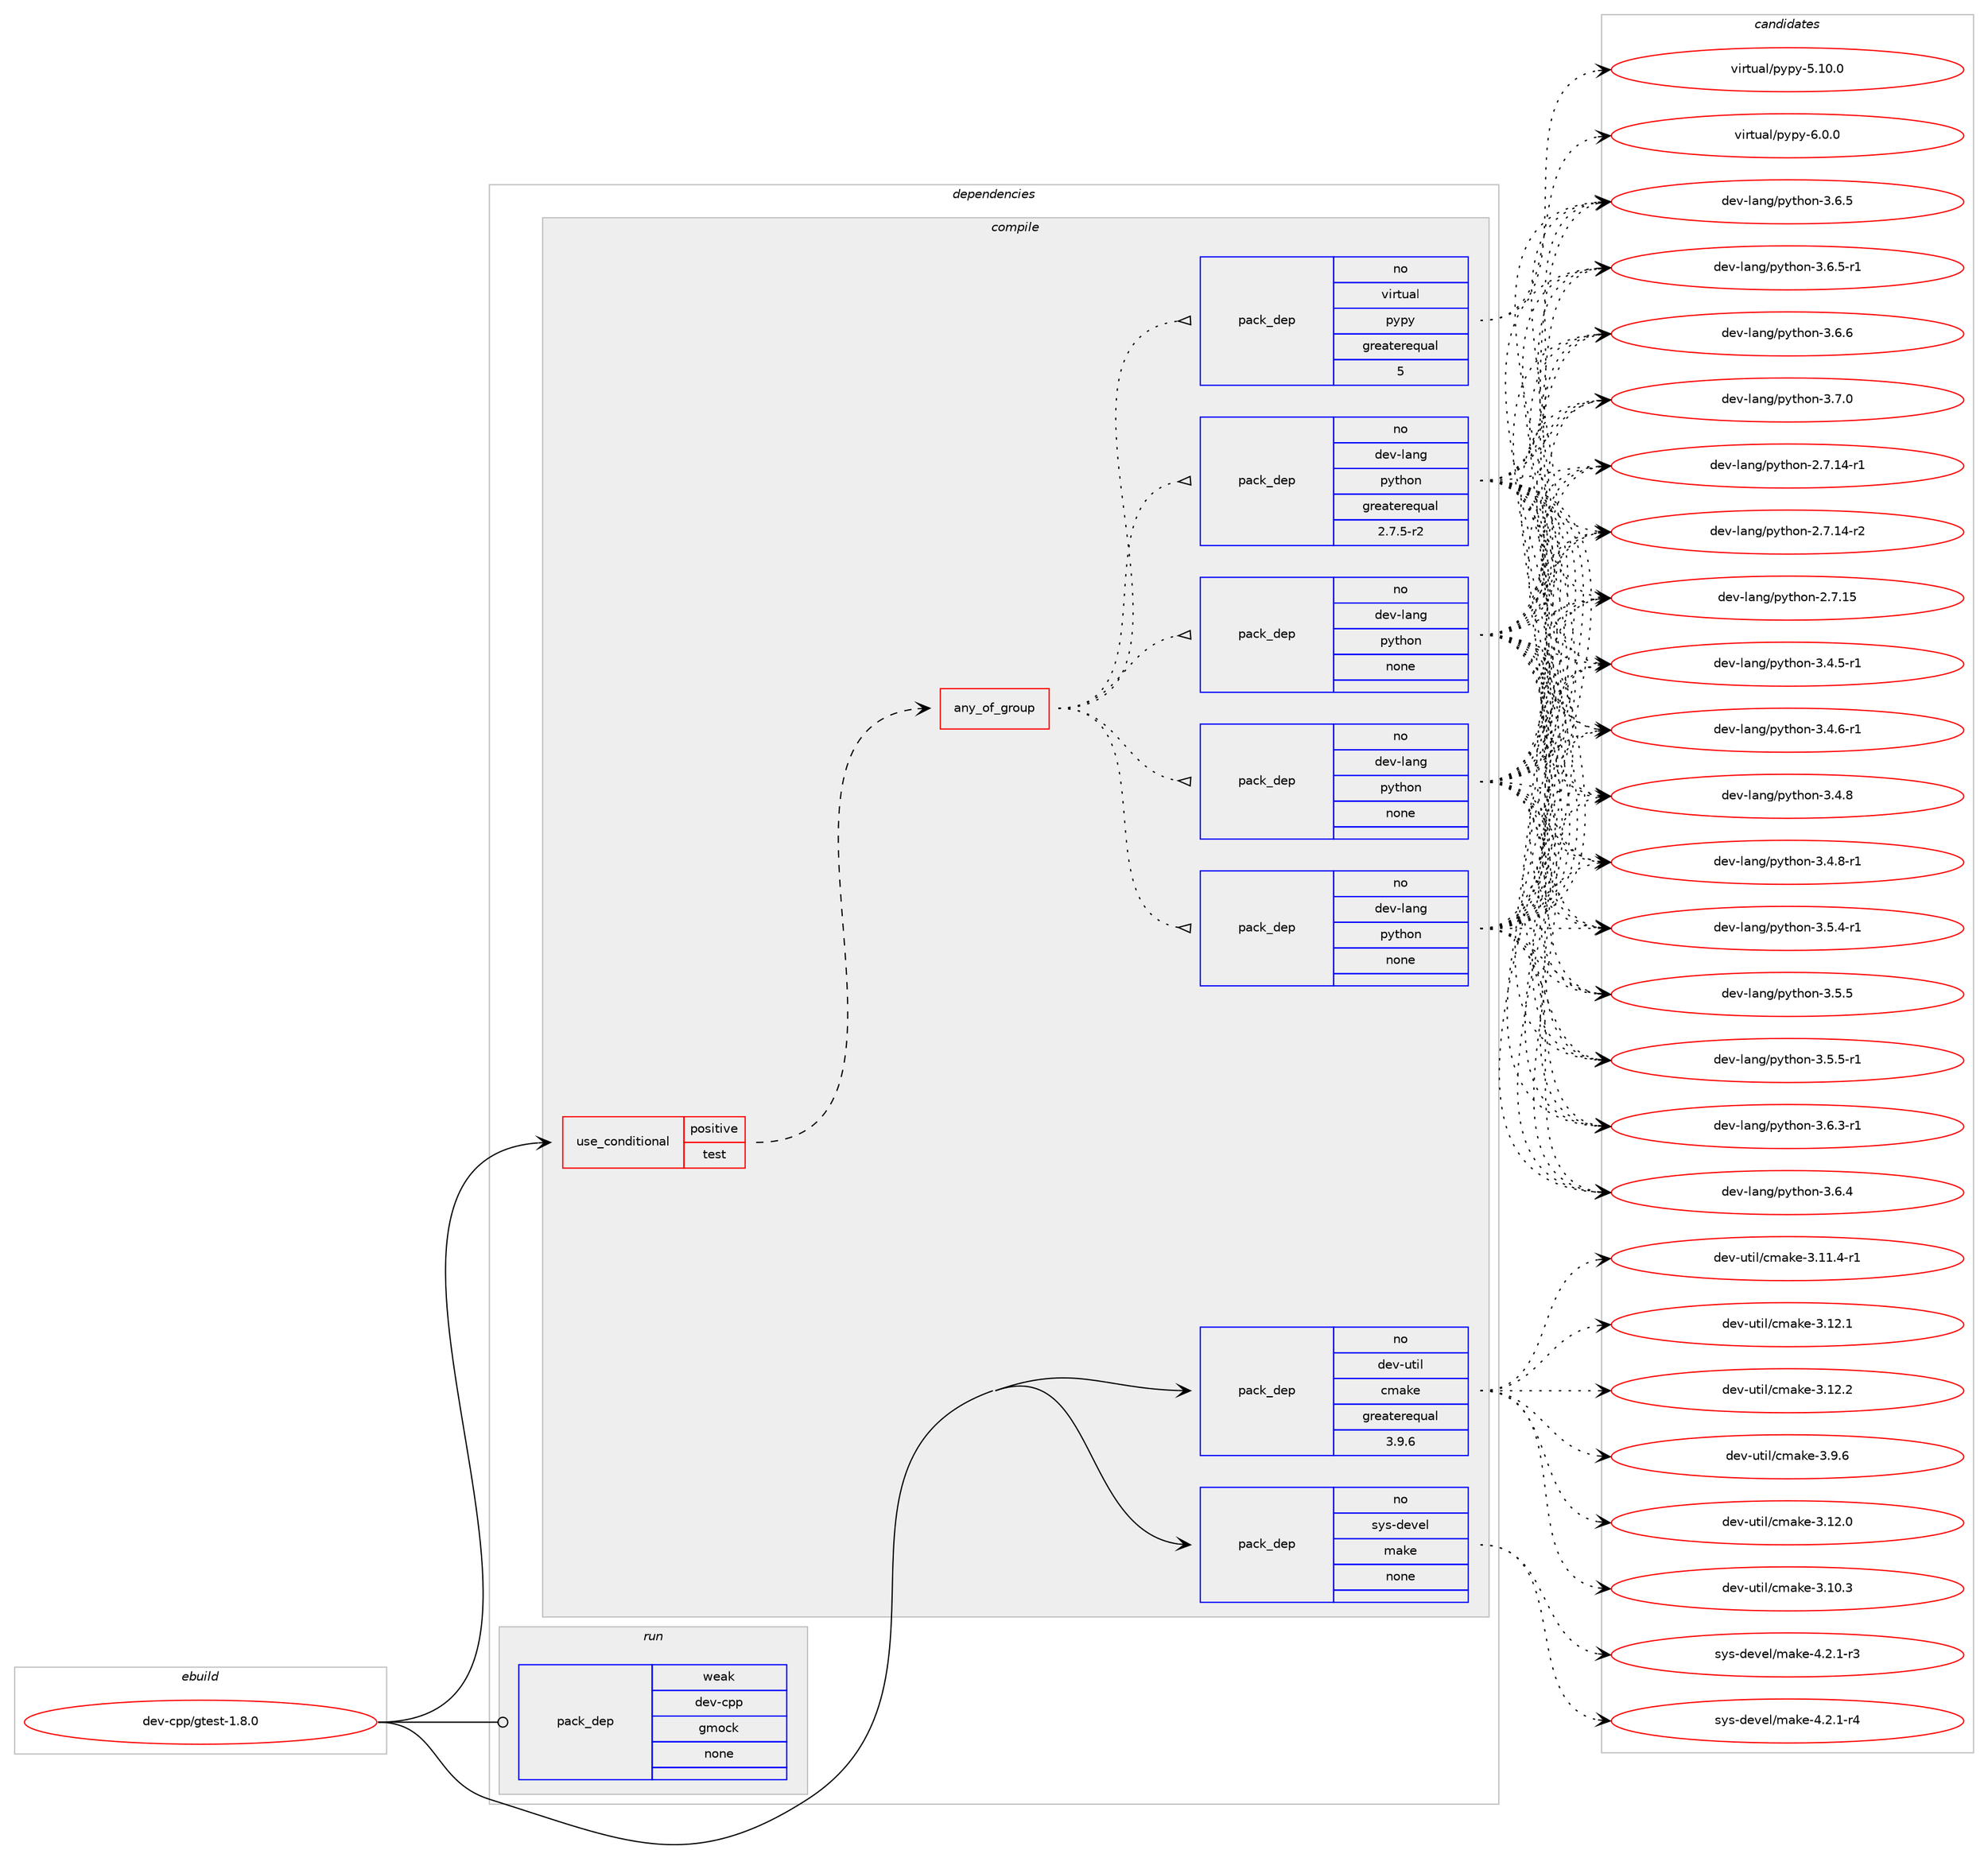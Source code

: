 digraph prolog {

# *************
# Graph options
# *************

newrank=true;
concentrate=true;
compound=true;
graph [rankdir=LR,fontname=Helvetica,fontsize=10,ranksep=1.5];#, ranksep=2.5, nodesep=0.2];
edge  [arrowhead=vee];
node  [fontname=Helvetica,fontsize=10];

# **********
# The ebuild
# **********

subgraph cluster_leftcol {
color=gray;
rank=same;
label=<<i>ebuild</i>>;
id [label="dev-cpp/gtest-1.8.0", color=red, width=4, href="../dev-cpp/gtest-1.8.0.svg"];
}

# ****************
# The dependencies
# ****************

subgraph cluster_midcol {
color=gray;
label=<<i>dependencies</i>>;
subgraph cluster_compile {
fillcolor="#eeeeee";
style=filled;
label=<<i>compile</i>>;
subgraph cond725 {
dependency2646 [label=<<TABLE BORDER="0" CELLBORDER="1" CELLSPACING="0" CELLPADDING="4"><TR><TD ROWSPAN="3" CELLPADDING="10">use_conditional</TD></TR><TR><TD>positive</TD></TR><TR><TD>test</TD></TR></TABLE>>, shape=none, color=red];
subgraph any59 {
dependency2647 [label=<<TABLE BORDER="0" CELLBORDER="1" CELLSPACING="0" CELLPADDING="4"><TR><TD CELLPADDING="10">any_of_group</TD></TR></TABLE>>, shape=none, color=red];subgraph pack1856 {
dependency2648 [label=<<TABLE BORDER="0" CELLBORDER="1" CELLSPACING="0" CELLPADDING="4" WIDTH="220"><TR><TD ROWSPAN="6" CELLPADDING="30">pack_dep</TD></TR><TR><TD WIDTH="110">no</TD></TR><TR><TD>dev-lang</TD></TR><TR><TD>python</TD></TR><TR><TD>none</TD></TR><TR><TD></TD></TR></TABLE>>, shape=none, color=blue];
}
dependency2647:e -> dependency2648:w [weight=20,style="dotted",arrowhead="oinv"];
subgraph pack1857 {
dependency2649 [label=<<TABLE BORDER="0" CELLBORDER="1" CELLSPACING="0" CELLPADDING="4" WIDTH="220"><TR><TD ROWSPAN="6" CELLPADDING="30">pack_dep</TD></TR><TR><TD WIDTH="110">no</TD></TR><TR><TD>dev-lang</TD></TR><TR><TD>python</TD></TR><TR><TD>none</TD></TR><TR><TD></TD></TR></TABLE>>, shape=none, color=blue];
}
dependency2647:e -> dependency2649:w [weight=20,style="dotted",arrowhead="oinv"];
subgraph pack1858 {
dependency2650 [label=<<TABLE BORDER="0" CELLBORDER="1" CELLSPACING="0" CELLPADDING="4" WIDTH="220"><TR><TD ROWSPAN="6" CELLPADDING="30">pack_dep</TD></TR><TR><TD WIDTH="110">no</TD></TR><TR><TD>dev-lang</TD></TR><TR><TD>python</TD></TR><TR><TD>none</TD></TR><TR><TD></TD></TR></TABLE>>, shape=none, color=blue];
}
dependency2647:e -> dependency2650:w [weight=20,style="dotted",arrowhead="oinv"];
subgraph pack1859 {
dependency2651 [label=<<TABLE BORDER="0" CELLBORDER="1" CELLSPACING="0" CELLPADDING="4" WIDTH="220"><TR><TD ROWSPAN="6" CELLPADDING="30">pack_dep</TD></TR><TR><TD WIDTH="110">no</TD></TR><TR><TD>dev-lang</TD></TR><TR><TD>python</TD></TR><TR><TD>greaterequal</TD></TR><TR><TD>2.7.5-r2</TD></TR></TABLE>>, shape=none, color=blue];
}
dependency2647:e -> dependency2651:w [weight=20,style="dotted",arrowhead="oinv"];
subgraph pack1860 {
dependency2652 [label=<<TABLE BORDER="0" CELLBORDER="1" CELLSPACING="0" CELLPADDING="4" WIDTH="220"><TR><TD ROWSPAN="6" CELLPADDING="30">pack_dep</TD></TR><TR><TD WIDTH="110">no</TD></TR><TR><TD>virtual</TD></TR><TR><TD>pypy</TD></TR><TR><TD>greaterequal</TD></TR><TR><TD>5</TD></TR></TABLE>>, shape=none, color=blue];
}
dependency2647:e -> dependency2652:w [weight=20,style="dotted",arrowhead="oinv"];
}
dependency2646:e -> dependency2647:w [weight=20,style="dashed",arrowhead="vee"];
}
id:e -> dependency2646:w [weight=20,style="solid",arrowhead="vee"];
subgraph pack1861 {
dependency2653 [label=<<TABLE BORDER="0" CELLBORDER="1" CELLSPACING="0" CELLPADDING="4" WIDTH="220"><TR><TD ROWSPAN="6" CELLPADDING="30">pack_dep</TD></TR><TR><TD WIDTH="110">no</TD></TR><TR><TD>dev-util</TD></TR><TR><TD>cmake</TD></TR><TR><TD>greaterequal</TD></TR><TR><TD>3.9.6</TD></TR></TABLE>>, shape=none, color=blue];
}
id:e -> dependency2653:w [weight=20,style="solid",arrowhead="vee"];
subgraph pack1862 {
dependency2654 [label=<<TABLE BORDER="0" CELLBORDER="1" CELLSPACING="0" CELLPADDING="4" WIDTH="220"><TR><TD ROWSPAN="6" CELLPADDING="30">pack_dep</TD></TR><TR><TD WIDTH="110">no</TD></TR><TR><TD>sys-devel</TD></TR><TR><TD>make</TD></TR><TR><TD>none</TD></TR><TR><TD></TD></TR></TABLE>>, shape=none, color=blue];
}
id:e -> dependency2654:w [weight=20,style="solid",arrowhead="vee"];
}
subgraph cluster_compileandrun {
fillcolor="#eeeeee";
style=filled;
label=<<i>compile and run</i>>;
}
subgraph cluster_run {
fillcolor="#eeeeee";
style=filled;
label=<<i>run</i>>;
subgraph pack1863 {
dependency2655 [label=<<TABLE BORDER="0" CELLBORDER="1" CELLSPACING="0" CELLPADDING="4" WIDTH="220"><TR><TD ROWSPAN="6" CELLPADDING="30">pack_dep</TD></TR><TR><TD WIDTH="110">weak</TD></TR><TR><TD>dev-cpp</TD></TR><TR><TD>gmock</TD></TR><TR><TD>none</TD></TR><TR><TD></TD></TR></TABLE>>, shape=none, color=blue];
}
id:e -> dependency2655:w [weight=20,style="solid",arrowhead="odot"];
}
}

# **************
# The candidates
# **************

subgraph cluster_choices {
rank=same;
color=gray;
label=<<i>candidates</i>>;

subgraph choice1856 {
color=black;
nodesep=1;
choice100101118451089711010347112121116104111110455046554649524511449 [label="dev-lang/python-2.7.14-r1", color=red, width=4,href="../dev-lang/python-2.7.14-r1.svg"];
choice100101118451089711010347112121116104111110455046554649524511450 [label="dev-lang/python-2.7.14-r2", color=red, width=4,href="../dev-lang/python-2.7.14-r2.svg"];
choice10010111845108971101034711212111610411111045504655464953 [label="dev-lang/python-2.7.15", color=red, width=4,href="../dev-lang/python-2.7.15.svg"];
choice1001011184510897110103471121211161041111104551465246534511449 [label="dev-lang/python-3.4.5-r1", color=red, width=4,href="../dev-lang/python-3.4.5-r1.svg"];
choice1001011184510897110103471121211161041111104551465246544511449 [label="dev-lang/python-3.4.6-r1", color=red, width=4,href="../dev-lang/python-3.4.6-r1.svg"];
choice100101118451089711010347112121116104111110455146524656 [label="dev-lang/python-3.4.8", color=red, width=4,href="../dev-lang/python-3.4.8.svg"];
choice1001011184510897110103471121211161041111104551465246564511449 [label="dev-lang/python-3.4.8-r1", color=red, width=4,href="../dev-lang/python-3.4.8-r1.svg"];
choice1001011184510897110103471121211161041111104551465346524511449 [label="dev-lang/python-3.5.4-r1", color=red, width=4,href="../dev-lang/python-3.5.4-r1.svg"];
choice100101118451089711010347112121116104111110455146534653 [label="dev-lang/python-3.5.5", color=red, width=4,href="../dev-lang/python-3.5.5.svg"];
choice1001011184510897110103471121211161041111104551465346534511449 [label="dev-lang/python-3.5.5-r1", color=red, width=4,href="../dev-lang/python-3.5.5-r1.svg"];
choice1001011184510897110103471121211161041111104551465446514511449 [label="dev-lang/python-3.6.3-r1", color=red, width=4,href="../dev-lang/python-3.6.3-r1.svg"];
choice100101118451089711010347112121116104111110455146544652 [label="dev-lang/python-3.6.4", color=red, width=4,href="../dev-lang/python-3.6.4.svg"];
choice100101118451089711010347112121116104111110455146544653 [label="dev-lang/python-3.6.5", color=red, width=4,href="../dev-lang/python-3.6.5.svg"];
choice1001011184510897110103471121211161041111104551465446534511449 [label="dev-lang/python-3.6.5-r1", color=red, width=4,href="../dev-lang/python-3.6.5-r1.svg"];
choice100101118451089711010347112121116104111110455146544654 [label="dev-lang/python-3.6.6", color=red, width=4,href="../dev-lang/python-3.6.6.svg"];
choice100101118451089711010347112121116104111110455146554648 [label="dev-lang/python-3.7.0", color=red, width=4,href="../dev-lang/python-3.7.0.svg"];
dependency2648:e -> choice100101118451089711010347112121116104111110455046554649524511449:w [style=dotted,weight="100"];
dependency2648:e -> choice100101118451089711010347112121116104111110455046554649524511450:w [style=dotted,weight="100"];
dependency2648:e -> choice10010111845108971101034711212111610411111045504655464953:w [style=dotted,weight="100"];
dependency2648:e -> choice1001011184510897110103471121211161041111104551465246534511449:w [style=dotted,weight="100"];
dependency2648:e -> choice1001011184510897110103471121211161041111104551465246544511449:w [style=dotted,weight="100"];
dependency2648:e -> choice100101118451089711010347112121116104111110455146524656:w [style=dotted,weight="100"];
dependency2648:e -> choice1001011184510897110103471121211161041111104551465246564511449:w [style=dotted,weight="100"];
dependency2648:e -> choice1001011184510897110103471121211161041111104551465346524511449:w [style=dotted,weight="100"];
dependency2648:e -> choice100101118451089711010347112121116104111110455146534653:w [style=dotted,weight="100"];
dependency2648:e -> choice1001011184510897110103471121211161041111104551465346534511449:w [style=dotted,weight="100"];
dependency2648:e -> choice1001011184510897110103471121211161041111104551465446514511449:w [style=dotted,weight="100"];
dependency2648:e -> choice100101118451089711010347112121116104111110455146544652:w [style=dotted,weight="100"];
dependency2648:e -> choice100101118451089711010347112121116104111110455146544653:w [style=dotted,weight="100"];
dependency2648:e -> choice1001011184510897110103471121211161041111104551465446534511449:w [style=dotted,weight="100"];
dependency2648:e -> choice100101118451089711010347112121116104111110455146544654:w [style=dotted,weight="100"];
dependency2648:e -> choice100101118451089711010347112121116104111110455146554648:w [style=dotted,weight="100"];
}
subgraph choice1857 {
color=black;
nodesep=1;
choice100101118451089711010347112121116104111110455046554649524511449 [label="dev-lang/python-2.7.14-r1", color=red, width=4,href="../dev-lang/python-2.7.14-r1.svg"];
choice100101118451089711010347112121116104111110455046554649524511450 [label="dev-lang/python-2.7.14-r2", color=red, width=4,href="../dev-lang/python-2.7.14-r2.svg"];
choice10010111845108971101034711212111610411111045504655464953 [label="dev-lang/python-2.7.15", color=red, width=4,href="../dev-lang/python-2.7.15.svg"];
choice1001011184510897110103471121211161041111104551465246534511449 [label="dev-lang/python-3.4.5-r1", color=red, width=4,href="../dev-lang/python-3.4.5-r1.svg"];
choice1001011184510897110103471121211161041111104551465246544511449 [label="dev-lang/python-3.4.6-r1", color=red, width=4,href="../dev-lang/python-3.4.6-r1.svg"];
choice100101118451089711010347112121116104111110455146524656 [label="dev-lang/python-3.4.8", color=red, width=4,href="../dev-lang/python-3.4.8.svg"];
choice1001011184510897110103471121211161041111104551465246564511449 [label="dev-lang/python-3.4.8-r1", color=red, width=4,href="../dev-lang/python-3.4.8-r1.svg"];
choice1001011184510897110103471121211161041111104551465346524511449 [label="dev-lang/python-3.5.4-r1", color=red, width=4,href="../dev-lang/python-3.5.4-r1.svg"];
choice100101118451089711010347112121116104111110455146534653 [label="dev-lang/python-3.5.5", color=red, width=4,href="../dev-lang/python-3.5.5.svg"];
choice1001011184510897110103471121211161041111104551465346534511449 [label="dev-lang/python-3.5.5-r1", color=red, width=4,href="../dev-lang/python-3.5.5-r1.svg"];
choice1001011184510897110103471121211161041111104551465446514511449 [label="dev-lang/python-3.6.3-r1", color=red, width=4,href="../dev-lang/python-3.6.3-r1.svg"];
choice100101118451089711010347112121116104111110455146544652 [label="dev-lang/python-3.6.4", color=red, width=4,href="../dev-lang/python-3.6.4.svg"];
choice100101118451089711010347112121116104111110455146544653 [label="dev-lang/python-3.6.5", color=red, width=4,href="../dev-lang/python-3.6.5.svg"];
choice1001011184510897110103471121211161041111104551465446534511449 [label="dev-lang/python-3.6.5-r1", color=red, width=4,href="../dev-lang/python-3.6.5-r1.svg"];
choice100101118451089711010347112121116104111110455146544654 [label="dev-lang/python-3.6.6", color=red, width=4,href="../dev-lang/python-3.6.6.svg"];
choice100101118451089711010347112121116104111110455146554648 [label="dev-lang/python-3.7.0", color=red, width=4,href="../dev-lang/python-3.7.0.svg"];
dependency2649:e -> choice100101118451089711010347112121116104111110455046554649524511449:w [style=dotted,weight="100"];
dependency2649:e -> choice100101118451089711010347112121116104111110455046554649524511450:w [style=dotted,weight="100"];
dependency2649:e -> choice10010111845108971101034711212111610411111045504655464953:w [style=dotted,weight="100"];
dependency2649:e -> choice1001011184510897110103471121211161041111104551465246534511449:w [style=dotted,weight="100"];
dependency2649:e -> choice1001011184510897110103471121211161041111104551465246544511449:w [style=dotted,weight="100"];
dependency2649:e -> choice100101118451089711010347112121116104111110455146524656:w [style=dotted,weight="100"];
dependency2649:e -> choice1001011184510897110103471121211161041111104551465246564511449:w [style=dotted,weight="100"];
dependency2649:e -> choice1001011184510897110103471121211161041111104551465346524511449:w [style=dotted,weight="100"];
dependency2649:e -> choice100101118451089711010347112121116104111110455146534653:w [style=dotted,weight="100"];
dependency2649:e -> choice1001011184510897110103471121211161041111104551465346534511449:w [style=dotted,weight="100"];
dependency2649:e -> choice1001011184510897110103471121211161041111104551465446514511449:w [style=dotted,weight="100"];
dependency2649:e -> choice100101118451089711010347112121116104111110455146544652:w [style=dotted,weight="100"];
dependency2649:e -> choice100101118451089711010347112121116104111110455146544653:w [style=dotted,weight="100"];
dependency2649:e -> choice1001011184510897110103471121211161041111104551465446534511449:w [style=dotted,weight="100"];
dependency2649:e -> choice100101118451089711010347112121116104111110455146544654:w [style=dotted,weight="100"];
dependency2649:e -> choice100101118451089711010347112121116104111110455146554648:w [style=dotted,weight="100"];
}
subgraph choice1858 {
color=black;
nodesep=1;
choice100101118451089711010347112121116104111110455046554649524511449 [label="dev-lang/python-2.7.14-r1", color=red, width=4,href="../dev-lang/python-2.7.14-r1.svg"];
choice100101118451089711010347112121116104111110455046554649524511450 [label="dev-lang/python-2.7.14-r2", color=red, width=4,href="../dev-lang/python-2.7.14-r2.svg"];
choice10010111845108971101034711212111610411111045504655464953 [label="dev-lang/python-2.7.15", color=red, width=4,href="../dev-lang/python-2.7.15.svg"];
choice1001011184510897110103471121211161041111104551465246534511449 [label="dev-lang/python-3.4.5-r1", color=red, width=4,href="../dev-lang/python-3.4.5-r1.svg"];
choice1001011184510897110103471121211161041111104551465246544511449 [label="dev-lang/python-3.4.6-r1", color=red, width=4,href="../dev-lang/python-3.4.6-r1.svg"];
choice100101118451089711010347112121116104111110455146524656 [label="dev-lang/python-3.4.8", color=red, width=4,href="../dev-lang/python-3.4.8.svg"];
choice1001011184510897110103471121211161041111104551465246564511449 [label="dev-lang/python-3.4.8-r1", color=red, width=4,href="../dev-lang/python-3.4.8-r1.svg"];
choice1001011184510897110103471121211161041111104551465346524511449 [label="dev-lang/python-3.5.4-r1", color=red, width=4,href="../dev-lang/python-3.5.4-r1.svg"];
choice100101118451089711010347112121116104111110455146534653 [label="dev-lang/python-3.5.5", color=red, width=4,href="../dev-lang/python-3.5.5.svg"];
choice1001011184510897110103471121211161041111104551465346534511449 [label="dev-lang/python-3.5.5-r1", color=red, width=4,href="../dev-lang/python-3.5.5-r1.svg"];
choice1001011184510897110103471121211161041111104551465446514511449 [label="dev-lang/python-3.6.3-r1", color=red, width=4,href="../dev-lang/python-3.6.3-r1.svg"];
choice100101118451089711010347112121116104111110455146544652 [label="dev-lang/python-3.6.4", color=red, width=4,href="../dev-lang/python-3.6.4.svg"];
choice100101118451089711010347112121116104111110455146544653 [label="dev-lang/python-3.6.5", color=red, width=4,href="../dev-lang/python-3.6.5.svg"];
choice1001011184510897110103471121211161041111104551465446534511449 [label="dev-lang/python-3.6.5-r1", color=red, width=4,href="../dev-lang/python-3.6.5-r1.svg"];
choice100101118451089711010347112121116104111110455146544654 [label="dev-lang/python-3.6.6", color=red, width=4,href="../dev-lang/python-3.6.6.svg"];
choice100101118451089711010347112121116104111110455146554648 [label="dev-lang/python-3.7.0", color=red, width=4,href="../dev-lang/python-3.7.0.svg"];
dependency2650:e -> choice100101118451089711010347112121116104111110455046554649524511449:w [style=dotted,weight="100"];
dependency2650:e -> choice100101118451089711010347112121116104111110455046554649524511450:w [style=dotted,weight="100"];
dependency2650:e -> choice10010111845108971101034711212111610411111045504655464953:w [style=dotted,weight="100"];
dependency2650:e -> choice1001011184510897110103471121211161041111104551465246534511449:w [style=dotted,weight="100"];
dependency2650:e -> choice1001011184510897110103471121211161041111104551465246544511449:w [style=dotted,weight="100"];
dependency2650:e -> choice100101118451089711010347112121116104111110455146524656:w [style=dotted,weight="100"];
dependency2650:e -> choice1001011184510897110103471121211161041111104551465246564511449:w [style=dotted,weight="100"];
dependency2650:e -> choice1001011184510897110103471121211161041111104551465346524511449:w [style=dotted,weight="100"];
dependency2650:e -> choice100101118451089711010347112121116104111110455146534653:w [style=dotted,weight="100"];
dependency2650:e -> choice1001011184510897110103471121211161041111104551465346534511449:w [style=dotted,weight="100"];
dependency2650:e -> choice1001011184510897110103471121211161041111104551465446514511449:w [style=dotted,weight="100"];
dependency2650:e -> choice100101118451089711010347112121116104111110455146544652:w [style=dotted,weight="100"];
dependency2650:e -> choice100101118451089711010347112121116104111110455146544653:w [style=dotted,weight="100"];
dependency2650:e -> choice1001011184510897110103471121211161041111104551465446534511449:w [style=dotted,weight="100"];
dependency2650:e -> choice100101118451089711010347112121116104111110455146544654:w [style=dotted,weight="100"];
dependency2650:e -> choice100101118451089711010347112121116104111110455146554648:w [style=dotted,weight="100"];
}
subgraph choice1859 {
color=black;
nodesep=1;
choice100101118451089711010347112121116104111110455046554649524511449 [label="dev-lang/python-2.7.14-r1", color=red, width=4,href="../dev-lang/python-2.7.14-r1.svg"];
choice100101118451089711010347112121116104111110455046554649524511450 [label="dev-lang/python-2.7.14-r2", color=red, width=4,href="../dev-lang/python-2.7.14-r2.svg"];
choice10010111845108971101034711212111610411111045504655464953 [label="dev-lang/python-2.7.15", color=red, width=4,href="../dev-lang/python-2.7.15.svg"];
choice1001011184510897110103471121211161041111104551465246534511449 [label="dev-lang/python-3.4.5-r1", color=red, width=4,href="../dev-lang/python-3.4.5-r1.svg"];
choice1001011184510897110103471121211161041111104551465246544511449 [label="dev-lang/python-3.4.6-r1", color=red, width=4,href="../dev-lang/python-3.4.6-r1.svg"];
choice100101118451089711010347112121116104111110455146524656 [label="dev-lang/python-3.4.8", color=red, width=4,href="../dev-lang/python-3.4.8.svg"];
choice1001011184510897110103471121211161041111104551465246564511449 [label="dev-lang/python-3.4.8-r1", color=red, width=4,href="../dev-lang/python-3.4.8-r1.svg"];
choice1001011184510897110103471121211161041111104551465346524511449 [label="dev-lang/python-3.5.4-r1", color=red, width=4,href="../dev-lang/python-3.5.4-r1.svg"];
choice100101118451089711010347112121116104111110455146534653 [label="dev-lang/python-3.5.5", color=red, width=4,href="../dev-lang/python-3.5.5.svg"];
choice1001011184510897110103471121211161041111104551465346534511449 [label="dev-lang/python-3.5.5-r1", color=red, width=4,href="../dev-lang/python-3.5.5-r1.svg"];
choice1001011184510897110103471121211161041111104551465446514511449 [label="dev-lang/python-3.6.3-r1", color=red, width=4,href="../dev-lang/python-3.6.3-r1.svg"];
choice100101118451089711010347112121116104111110455146544652 [label="dev-lang/python-3.6.4", color=red, width=4,href="../dev-lang/python-3.6.4.svg"];
choice100101118451089711010347112121116104111110455146544653 [label="dev-lang/python-3.6.5", color=red, width=4,href="../dev-lang/python-3.6.5.svg"];
choice1001011184510897110103471121211161041111104551465446534511449 [label="dev-lang/python-3.6.5-r1", color=red, width=4,href="../dev-lang/python-3.6.5-r1.svg"];
choice100101118451089711010347112121116104111110455146544654 [label="dev-lang/python-3.6.6", color=red, width=4,href="../dev-lang/python-3.6.6.svg"];
choice100101118451089711010347112121116104111110455146554648 [label="dev-lang/python-3.7.0", color=red, width=4,href="../dev-lang/python-3.7.0.svg"];
dependency2651:e -> choice100101118451089711010347112121116104111110455046554649524511449:w [style=dotted,weight="100"];
dependency2651:e -> choice100101118451089711010347112121116104111110455046554649524511450:w [style=dotted,weight="100"];
dependency2651:e -> choice10010111845108971101034711212111610411111045504655464953:w [style=dotted,weight="100"];
dependency2651:e -> choice1001011184510897110103471121211161041111104551465246534511449:w [style=dotted,weight="100"];
dependency2651:e -> choice1001011184510897110103471121211161041111104551465246544511449:w [style=dotted,weight="100"];
dependency2651:e -> choice100101118451089711010347112121116104111110455146524656:w [style=dotted,weight="100"];
dependency2651:e -> choice1001011184510897110103471121211161041111104551465246564511449:w [style=dotted,weight="100"];
dependency2651:e -> choice1001011184510897110103471121211161041111104551465346524511449:w [style=dotted,weight="100"];
dependency2651:e -> choice100101118451089711010347112121116104111110455146534653:w [style=dotted,weight="100"];
dependency2651:e -> choice1001011184510897110103471121211161041111104551465346534511449:w [style=dotted,weight="100"];
dependency2651:e -> choice1001011184510897110103471121211161041111104551465446514511449:w [style=dotted,weight="100"];
dependency2651:e -> choice100101118451089711010347112121116104111110455146544652:w [style=dotted,weight="100"];
dependency2651:e -> choice100101118451089711010347112121116104111110455146544653:w [style=dotted,weight="100"];
dependency2651:e -> choice1001011184510897110103471121211161041111104551465446534511449:w [style=dotted,weight="100"];
dependency2651:e -> choice100101118451089711010347112121116104111110455146544654:w [style=dotted,weight="100"];
dependency2651:e -> choice100101118451089711010347112121116104111110455146554648:w [style=dotted,weight="100"];
}
subgraph choice1860 {
color=black;
nodesep=1;
choice118105114116117971084711212111212145534649484648 [label="virtual/pypy-5.10.0", color=red, width=4,href="../virtual/pypy-5.10.0.svg"];
choice1181051141161179710847112121112121455446484648 [label="virtual/pypy-6.0.0", color=red, width=4,href="../virtual/pypy-6.0.0.svg"];
dependency2652:e -> choice118105114116117971084711212111212145534649484648:w [style=dotted,weight="100"];
dependency2652:e -> choice1181051141161179710847112121112121455446484648:w [style=dotted,weight="100"];
}
subgraph choice1861 {
color=black;
nodesep=1;
choice1001011184511711610510847991099710710145514649504648 [label="dev-util/cmake-3.12.0", color=red, width=4,href="../dev-util/cmake-3.12.0.svg"];
choice1001011184511711610510847991099710710145514649484651 [label="dev-util/cmake-3.10.3", color=red, width=4,href="../dev-util/cmake-3.10.3.svg"];
choice10010111845117116105108479910997107101455146494946524511449 [label="dev-util/cmake-3.11.4-r1", color=red, width=4,href="../dev-util/cmake-3.11.4-r1.svg"];
choice1001011184511711610510847991099710710145514649504649 [label="dev-util/cmake-3.12.1", color=red, width=4,href="../dev-util/cmake-3.12.1.svg"];
choice1001011184511711610510847991099710710145514649504650 [label="dev-util/cmake-3.12.2", color=red, width=4,href="../dev-util/cmake-3.12.2.svg"];
choice10010111845117116105108479910997107101455146574654 [label="dev-util/cmake-3.9.6", color=red, width=4,href="../dev-util/cmake-3.9.6.svg"];
dependency2653:e -> choice1001011184511711610510847991099710710145514649504648:w [style=dotted,weight="100"];
dependency2653:e -> choice1001011184511711610510847991099710710145514649484651:w [style=dotted,weight="100"];
dependency2653:e -> choice10010111845117116105108479910997107101455146494946524511449:w [style=dotted,weight="100"];
dependency2653:e -> choice1001011184511711610510847991099710710145514649504649:w [style=dotted,weight="100"];
dependency2653:e -> choice1001011184511711610510847991099710710145514649504650:w [style=dotted,weight="100"];
dependency2653:e -> choice10010111845117116105108479910997107101455146574654:w [style=dotted,weight="100"];
}
subgraph choice1862 {
color=black;
nodesep=1;
choice1151211154510010111810110847109971071014552465046494511451 [label="sys-devel/make-4.2.1-r3", color=red, width=4,href="../sys-devel/make-4.2.1-r3.svg"];
choice1151211154510010111810110847109971071014552465046494511452 [label="sys-devel/make-4.2.1-r4", color=red, width=4,href="../sys-devel/make-4.2.1-r4.svg"];
dependency2654:e -> choice1151211154510010111810110847109971071014552465046494511451:w [style=dotted,weight="100"];
dependency2654:e -> choice1151211154510010111810110847109971071014552465046494511452:w [style=dotted,weight="100"];
}
subgraph choice1863 {
color=black;
nodesep=1;
}
}

}
